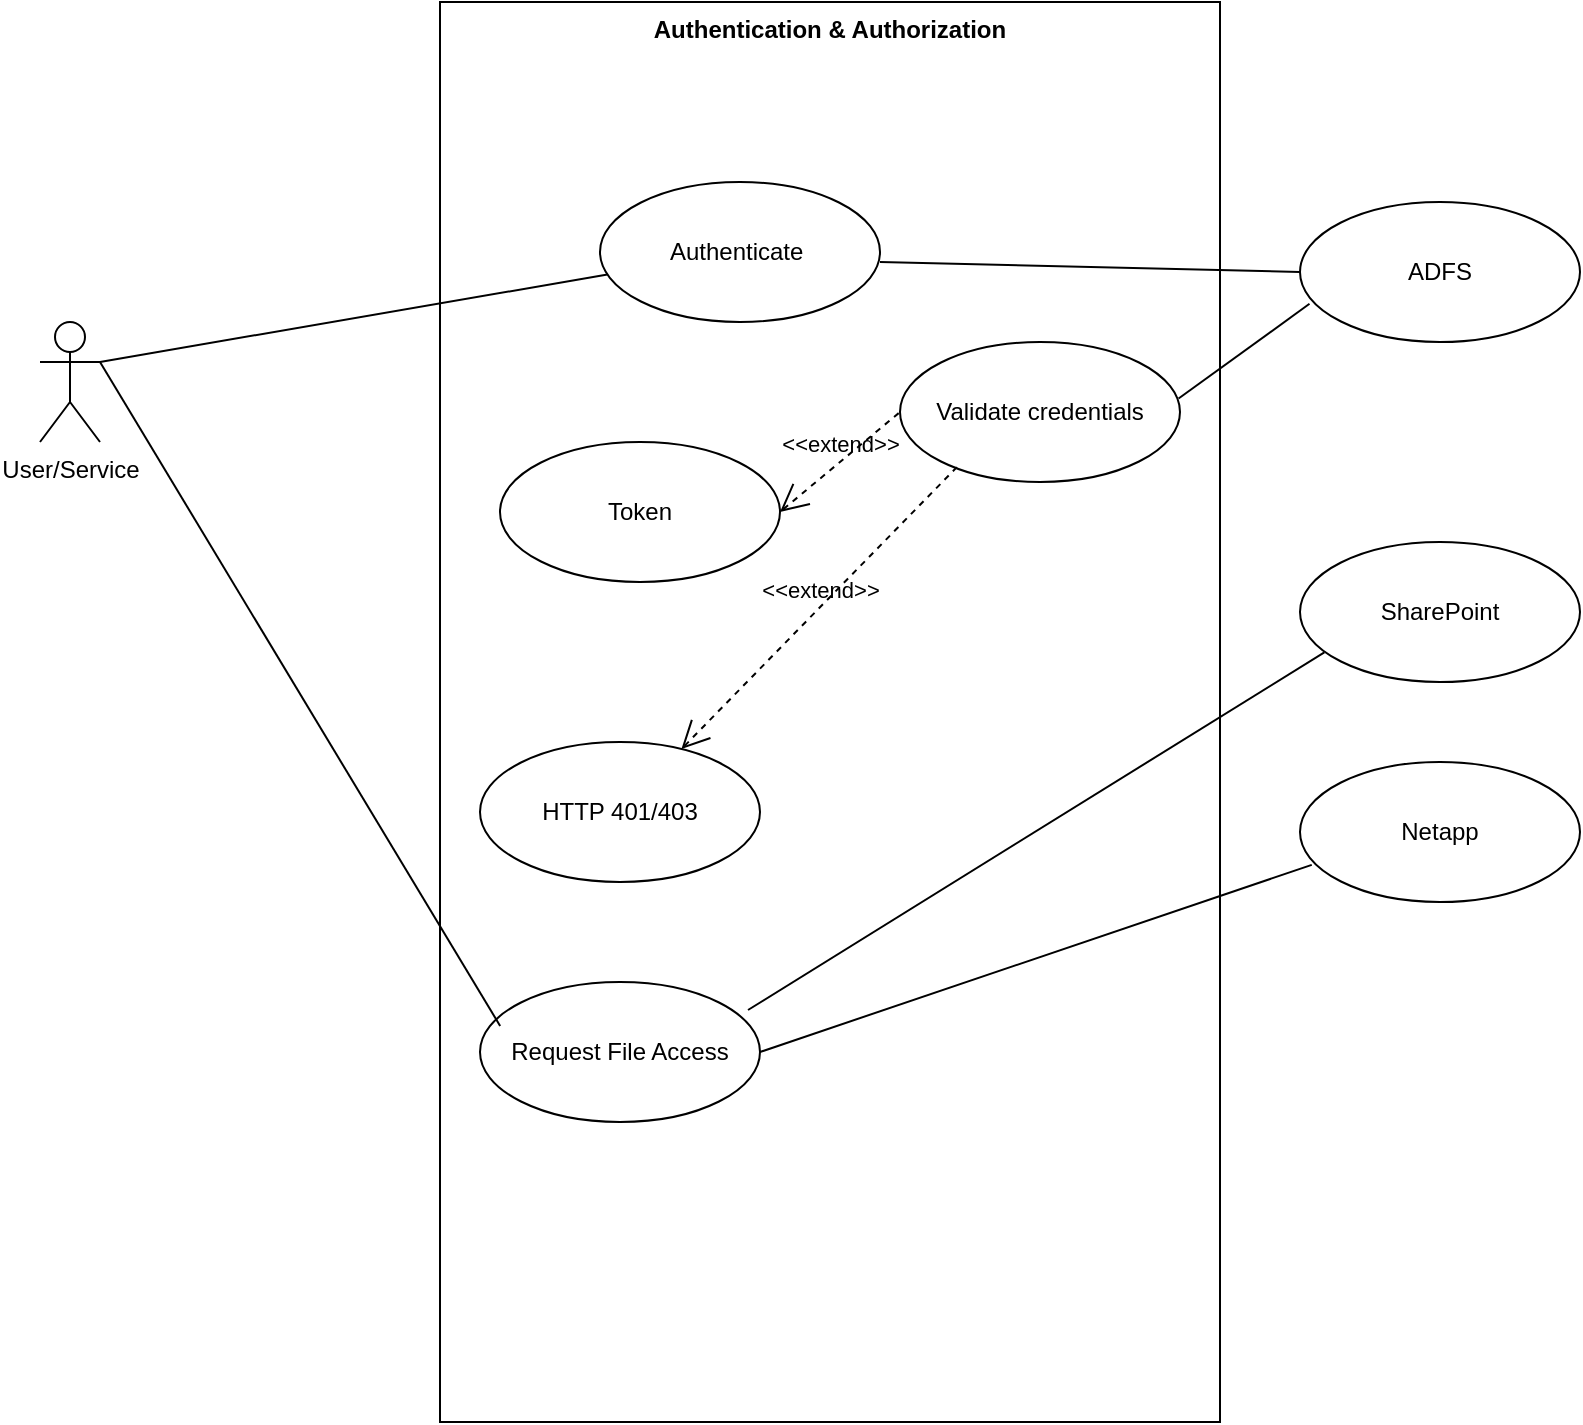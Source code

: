 <mxfile version="26.0.16">
  <diagram name="Page-1" id="rSmVY7l8DbUkNPeMReCK">
    <mxGraphModel dx="1185" dy="632" grid="1" gridSize="10" guides="1" tooltips="1" connect="1" arrows="1" fold="1" page="1" pageScale="1" pageWidth="850" pageHeight="1100" math="0" shadow="0">
      <root>
        <mxCell id="0" />
        <mxCell id="1" parent="0" />
        <mxCell id="hPGDMdynyl7NbmfzZyHG-7" value="Authentication &amp;amp; Authorization" style="shape=rect;html=1;verticalAlign=top;fontStyle=1;whiteSpace=wrap;align=center;" vertex="1" parent="1">
          <mxGeometry x="250" y="100" width="390" height="710" as="geometry" />
        </mxCell>
        <mxCell id="hPGDMdynyl7NbmfzZyHG-1" value="Authenticate&amp;nbsp;" style="ellipse;whiteSpace=wrap;html=1;" vertex="1" parent="1">
          <mxGeometry x="330" y="190" width="140" height="70" as="geometry" />
        </mxCell>
        <mxCell id="hPGDMdynyl7NbmfzZyHG-2" value="User/Service&lt;div&gt;&lt;br&gt;&lt;/div&gt;" style="shape=umlActor;html=1;verticalLabelPosition=bottom;verticalAlign=top;align=center;" vertex="1" parent="1">
          <mxGeometry x="50" y="260" width="30" height="60" as="geometry" />
        </mxCell>
        <mxCell id="hPGDMdynyl7NbmfzZyHG-6" value="" style="endArrow=none;html=1;rounded=0;exitX=1;exitY=0.333;exitDx=0;exitDy=0;exitPerimeter=0;" edge="1" parent="1" source="hPGDMdynyl7NbmfzZyHG-2" target="hPGDMdynyl7NbmfzZyHG-1">
          <mxGeometry width="50" height="50" relative="1" as="geometry">
            <mxPoint x="130" y="270" as="sourcePoint" />
            <mxPoint x="180" y="220" as="targetPoint" />
          </mxGeometry>
        </mxCell>
        <mxCell id="hPGDMdynyl7NbmfzZyHG-18" value="ADFS" style="ellipse;whiteSpace=wrap;html=1;" vertex="1" parent="1">
          <mxGeometry x="680" y="200" width="140" height="70" as="geometry" />
        </mxCell>
        <mxCell id="hPGDMdynyl7NbmfzZyHG-20" value="" style="endArrow=none;html=1;rounded=0;exitX=0;exitY=0.5;exitDx=0;exitDy=0;" edge="1" parent="1" source="hPGDMdynyl7NbmfzZyHG-18">
          <mxGeometry width="50" height="50" relative="1" as="geometry">
            <mxPoint x="140" y="400" as="sourcePoint" />
            <mxPoint x="470" y="230" as="targetPoint" />
          </mxGeometry>
        </mxCell>
        <mxCell id="hPGDMdynyl7NbmfzZyHG-21" value="Validate credentials" style="ellipse;whiteSpace=wrap;html=1;" vertex="1" parent="1">
          <mxGeometry x="480" y="270" width="140" height="70" as="geometry" />
        </mxCell>
        <mxCell id="hPGDMdynyl7NbmfzZyHG-23" value="" style="endArrow=none;html=1;rounded=0;exitX=0.034;exitY=0.727;exitDx=0;exitDy=0;entryX=0.995;entryY=0.404;entryDx=0;entryDy=0;entryPerimeter=0;exitPerimeter=0;" edge="1" parent="1" source="hPGDMdynyl7NbmfzZyHG-18" target="hPGDMdynyl7NbmfzZyHG-21">
          <mxGeometry width="50" height="50" relative="1" as="geometry">
            <mxPoint x="690" y="245" as="sourcePoint" />
            <mxPoint x="480" y="240" as="targetPoint" />
          </mxGeometry>
        </mxCell>
        <mxCell id="hPGDMdynyl7NbmfzZyHG-27" value="Token" style="ellipse;whiteSpace=wrap;html=1;" vertex="1" parent="1">
          <mxGeometry x="280" y="320" width="140" height="70" as="geometry" />
        </mxCell>
        <mxCell id="hPGDMdynyl7NbmfzZyHG-28" value="&amp;lt;&amp;lt;extend&amp;gt;&amp;gt;" style="edgeStyle=none;html=1;startArrow=open;endArrow=none;startSize=12;verticalAlign=bottom;dashed=1;labelBackgroundColor=none;rounded=0;entryX=0.203;entryY=0.894;entryDx=0;entryDy=0;entryPerimeter=0;" edge="1" parent="1" source="hPGDMdynyl7NbmfzZyHG-29" target="hPGDMdynyl7NbmfzZyHG-21">
          <mxGeometry width="160" relative="1" as="geometry">
            <mxPoint x="240" y="380" as="sourcePoint" />
            <mxPoint x="400" y="380" as="targetPoint" />
          </mxGeometry>
        </mxCell>
        <mxCell id="hPGDMdynyl7NbmfzZyHG-29" value="HTTP 401/403" style="ellipse;whiteSpace=wrap;html=1;" vertex="1" parent="1">
          <mxGeometry x="270" y="470" width="140" height="70" as="geometry" />
        </mxCell>
        <mxCell id="hPGDMdynyl7NbmfzZyHG-31" value="&amp;lt;&amp;lt;extend&amp;gt;&amp;gt;" style="edgeStyle=none;html=1;startArrow=open;endArrow=none;startSize=12;verticalAlign=bottom;dashed=1;labelBackgroundColor=none;rounded=0;entryX=0;entryY=0.5;entryDx=0;entryDy=0;exitX=1;exitY=0.5;exitDx=0;exitDy=0;" edge="1" parent="1" source="hPGDMdynyl7NbmfzZyHG-27" target="hPGDMdynyl7NbmfzZyHG-21">
          <mxGeometry width="160" relative="1" as="geometry">
            <mxPoint x="364" y="421" as="sourcePoint" />
            <mxPoint x="388" y="363" as="targetPoint" />
          </mxGeometry>
        </mxCell>
        <mxCell id="hPGDMdynyl7NbmfzZyHG-37" value="Request File Access" style="ellipse;whiteSpace=wrap;html=1;" vertex="1" parent="1">
          <mxGeometry x="270" y="590" width="140" height="70" as="geometry" />
        </mxCell>
        <mxCell id="hPGDMdynyl7NbmfzZyHG-38" value="SharePoint" style="ellipse;whiteSpace=wrap;html=1;" vertex="1" parent="1">
          <mxGeometry x="680" y="370" width="140" height="70" as="geometry" />
        </mxCell>
        <mxCell id="hPGDMdynyl7NbmfzZyHG-39" value="Netapp" style="ellipse;whiteSpace=wrap;html=1;" vertex="1" parent="1">
          <mxGeometry x="680" y="480" width="140" height="70" as="geometry" />
        </mxCell>
        <mxCell id="hPGDMdynyl7NbmfzZyHG-41" value="" style="endArrow=none;html=1;rounded=0;entryX=0.042;entryY=0.735;entryDx=0;entryDy=0;entryPerimeter=0;exitX=1;exitY=0.5;exitDx=0;exitDy=0;" edge="1" parent="1" source="hPGDMdynyl7NbmfzZyHG-37" target="hPGDMdynyl7NbmfzZyHG-39">
          <mxGeometry width="50" height="50" relative="1" as="geometry">
            <mxPoint x="470" y="370" as="sourcePoint" />
            <mxPoint x="694" y="533" as="targetPoint" />
          </mxGeometry>
        </mxCell>
        <mxCell id="hPGDMdynyl7NbmfzZyHG-42" value="" style="endArrow=none;html=1;rounded=0;entryX=0.072;entryY=0.314;entryDx=0;entryDy=0;entryPerimeter=0;" edge="1" parent="1" target="hPGDMdynyl7NbmfzZyHG-37">
          <mxGeometry width="50" height="50" relative="1" as="geometry">
            <mxPoint x="80" y="280" as="sourcePoint" />
            <mxPoint x="334" y="493" as="targetPoint" />
          </mxGeometry>
        </mxCell>
        <mxCell id="hPGDMdynyl7NbmfzZyHG-43" value="" style="endArrow=none;html=1;rounded=0;entryX=0.087;entryY=0.788;entryDx=0;entryDy=0;entryPerimeter=0;exitX=1;exitY=0.5;exitDx=0;exitDy=0;" edge="1" parent="1" target="hPGDMdynyl7NbmfzZyHG-38">
          <mxGeometry width="50" height="50" relative="1" as="geometry">
            <mxPoint x="404" y="604" as="sourcePoint" />
            <mxPoint x="680" y="510" as="targetPoint" />
          </mxGeometry>
        </mxCell>
      </root>
    </mxGraphModel>
  </diagram>
</mxfile>
